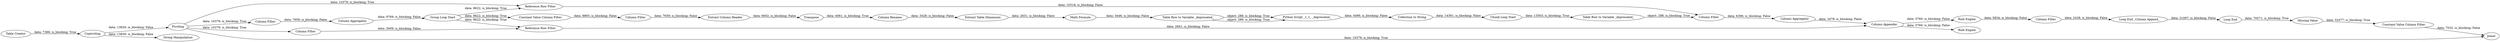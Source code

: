digraph {
	"77160638145334389_50" [label="Column Filter"]
	"77160638145334389_4" [label=Unpivoting]
	"77160638145334389_47" [label="Collection to String"]
	"77160638145334389_56" [label="Column Aggregator"]
	"8773025207941180528_29" [label="Constant Value Column Filter"]
	"77160638145334389_22" [label="Chunk Loop Start"]
	"77160638145334389_5" [label="String Manipulation"]
	"8773025207941180528_15" [label="Column Rename"]
	"8773025207941180528_30" [label="Column Filter"]
	"8773025207941180528_26" [label="Table Row to Variable _deprecated_"]
	"77160638145334389_44" [label="Column Appender"]
	"77160638145334389_48" [label="Column Filter"]
	"77160638145334389_12" [label="Python Script _1_1_ _deprecated_"]
	"77160638145334389_61" [label="Loop End"]
	"77160638145334389_3" [label="Table Creator"]
	"8773025207941180528_13" [label=Transpose]
	"8773025207941180528_7" [label="Extract Column Header"]
	"77160638145334389_52" [label="Constant Value Column Filter"]
	"77160638145334389_6" [label=Pivoting]
	"77160638145334389_46" [label="Loop End _Column Append_"]
	"77160638145334389_16" [label="Table Row to Variable _deprecated_"]
	"77160638145334389_43" [label="Column Filter"]
	"77160638145334389_66" [label=Joiner]
	"77160638145334389_45" [label="Column Aggregator"]
	"77160638145334389_63" [label="Reference Row Filter"]
	"77160638145334389_54" [label="Rule Engine"]
	"8773025207941180528_25" [label="Extract Table Dimension"]
	"77160638145334389_20" [label="Column Filter"]
	"8773025207941180528_28" [label="Math Formula"]
	"77160638145334389_64" [label="Missing Value"]
	"77160638145334389_60" [label="Group Loop Start"]
	"77160638145334389_62" [label="Reference Row Filter"]
	"77160638145334389_49" [label="Rule Engine"]
	"77160638145334389_64" -> "77160638145334389_52" [label="data: 32477; is_blocking: True"]
	"77160638145334389_46" -> "77160638145334389_61" [label="data: 31097; is_blocking: False"]
	"77160638145334389_6" -> "77160638145334389_66" [label="data: 10379; is_blocking: True"]
	"8773025207941180528_25" -> "8773025207941180528_28" [label="data: 2831; is_blocking: False"]
	"77160638145334389_20" -> "77160638145334389_45" [label="data: 6396; is_blocking: False"]
	"8773025207941180528_26" -> "77160638145334389_12" [label="object: 288; is_blocking: True"]
	"77160638145334389_63" -> "77160638145334389_44" [label="data: 2841; is_blocking: False"]
	"77160638145334389_44" -> "77160638145334389_49" [label="data: 5760; is_blocking: False"]
	"8773025207941180528_7" -> "8773025207941180528_13" [label="data: 6602; is_blocking: False"]
	"77160638145334389_62" -> "77160638145334389_20" [label="data: 10318; is_blocking: False"]
	"77160638145334389_6" -> "77160638145334389_48" [label="data: 10379; is_blocking: True"]
	"77160638145334389_4" -> "77160638145334389_6" [label="data: 13830; is_blocking: False"]
	"77160638145334389_22" -> "77160638145334389_16" [label="data: 13563; is_blocking: True"]
	"77160638145334389_48" -> "77160638145334389_63" [label="data: 2609; is_blocking: False"]
	"77160638145334389_56" -> "77160638145334389_60" [label="data: 9769; is_blocking: False"]
	"8773025207941180528_28" -> "8773025207941180528_26" [label="data: 3446; is_blocking: False"]
	"77160638145334389_43" -> "77160638145334389_56" [label="data: 7659; is_blocking: False"]
	"8773025207941180528_26" -> "77160638145334389_12" [label="object: 288; is_blocking: True"]
	"77160638145334389_50" -> "77160638145334389_46" [label="data: 2438; is_blocking: False"]
	"77160638145334389_54" -> "77160638145334389_50" [label="data: 5834; is_blocking: False"]
	"77160638145334389_61" -> "77160638145334389_64" [label="data: 70571; is_blocking: True"]
	"77160638145334389_60" -> "8773025207941180528_29" [label="data: 8622; is_blocking: True"]
	"8773025207941180528_29" -> "8773025207941180528_30" [label="data: 8893; is_blocking: False"]
	"77160638145334389_60" -> "77160638145334389_63" [label="data: 8622; is_blocking: True"]
	"77160638145334389_6" -> "77160638145334389_62" [label="data: 10379; is_blocking: True"]
	"77160638145334389_47" -> "77160638145334389_22" [label="data: 14391; is_blocking: False"]
	"77160638145334389_52" -> "77160638145334389_66" [label="data: 7032; is_blocking: False"]
	"77160638145334389_45" -> "77160638145334389_44" [label="data: 3478; is_blocking: False"]
	"77160638145334389_16" -> "77160638145334389_20" [label="object: 288; is_blocking: True"]
	"8773025207941180528_13" -> "8773025207941180528_15" [label="data: 4061; is_blocking: True"]
	"77160638145334389_60" -> "77160638145334389_62" [label="data: 8622; is_blocking: True"]
	"77160638145334389_3" -> "77160638145334389_4" [label="data: 7386; is_blocking: True"]
	"77160638145334389_6" -> "77160638145334389_43" [label="data: 10379; is_blocking: True"]
	"8773025207941180528_15" -> "8773025207941180528_25" [label="data: 3428; is_blocking: False"]
	"8773025207941180528_30" -> "8773025207941180528_7" [label="data: 7659; is_blocking: False"]
	"77160638145334389_44" -> "77160638145334389_54" [label="data: 5760; is_blocking: False"]
	"77160638145334389_4" -> "77160638145334389_5" [label="data: 13830; is_blocking: False"]
	"77160638145334389_12" -> "77160638145334389_47" [label="data: 4496; is_blocking: False"]
	rankdir=LR
}
